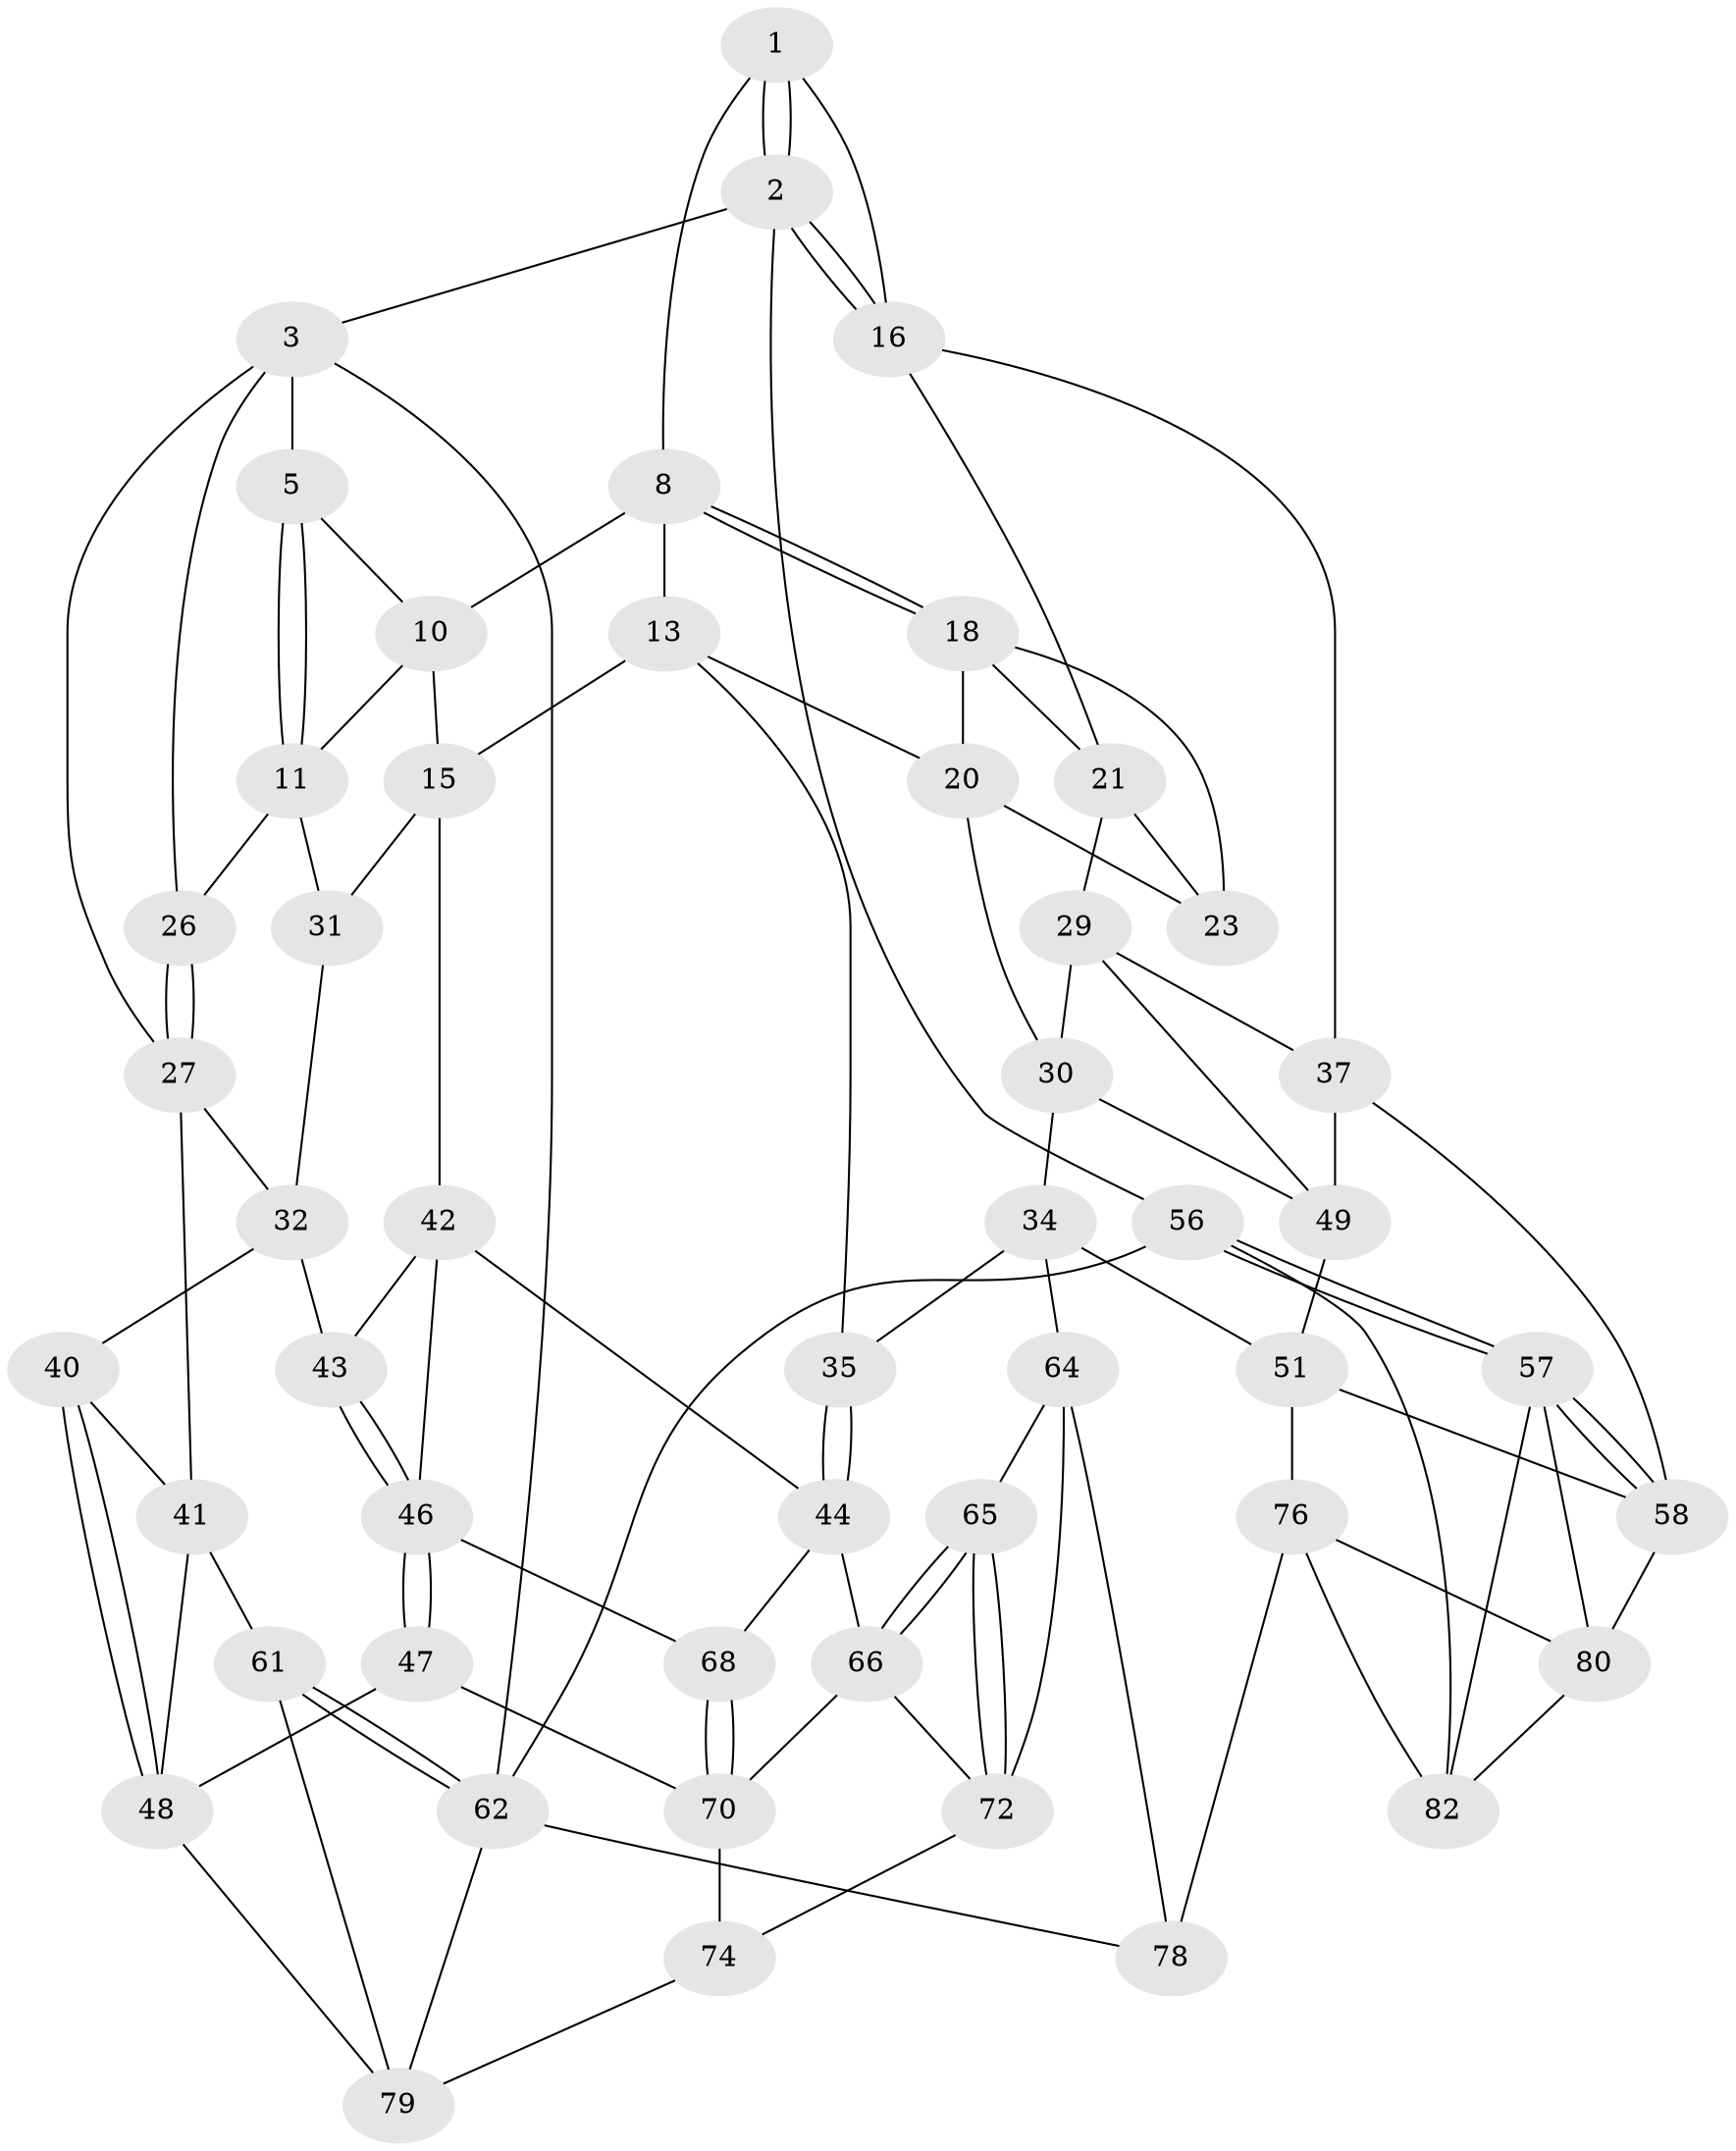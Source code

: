 // original degree distribution, {3: 0.023255813953488372, 6: 0.23255813953488372, 4: 0.2558139534883721, 5: 0.4883720930232558}
// Generated by graph-tools (version 1.1) at 2025/11/02/27/25 16:11:56]
// undirected, 50 vertices, 109 edges
graph export_dot {
graph [start="1"]
  node [color=gray90,style=filled];
  1 [pos="+0.778430441701792+0",super="+7"];
  2 [pos="+1+0"];
  3 [pos="+0+0",super="+4"];
  5 [pos="+0+0",super="+6"];
  8 [pos="+0.7553754587169854+0.06256215737186924",super="+9"];
  10 [pos="+0.45309557539339773+0",super="+12"];
  11 [pos="+0.3391506037365188+0.18664549834047559",super="+25"];
  13 [pos="+0.6136627168179654+0.19070096601957837",super="+14"];
  15 [pos="+0.3694921268947478+0.2107849842313721",super="+36"];
  16 [pos="+1+0.2017824360687727",super="+17"];
  18 [pos="+0.7551654537249765+0.0699280415549809",super="+19"];
  20 [pos="+0.6402847604682744+0.19625278756824344",super="+24"];
  21 [pos="+0.8913342225445224+0.18436833862683563",super="+22"];
  23 [pos="+0.7795945509683794+0.21259870213671286"];
  26 [pos="+0.11788574456230051+0.1505457513387787"];
  27 [pos="+0.022943059348585156+0.28146884479555917",super="+28"];
  29 [pos="+0.8155164258415113+0.28529627846564154",super="+38"];
  30 [pos="+0.73053161666155+0.35891661031035904",super="+33"];
  31 [pos="+0.1431198209323589+0.2947382866120878"];
  32 [pos="+0.07855331127018028+0.32119489118635675",super="+39"];
  34 [pos="+0.5751490557917903+0.47694126485361626",super="+53"];
  35 [pos="+0.5665860406148467+0.47509859535229165"];
  37 [pos="+1+0.26189132204513993",super="+54"];
  40 [pos="+0.053817305591068+0.4332776135185368"];
  41 [pos="+0+0.3521597676915031",super="+60"];
  42 [pos="+0.2554592005521811+0.40889624858229445",super="+45"];
  43 [pos="+0.1966749545457545+0.4398931020559481"];
  44 [pos="+0.43465431223755446+0.546826804891903",super="+67"];
  46 [pos="+0.11392914488610831+0.6729406410382236",super="+55"];
  47 [pos="+0.11354268959031363+0.6731734262839664"];
  48 [pos="+0.02500908462653963+0.6911893613663725",super="+63"];
  49 [pos="+0.7762164863727691+0.4137705387007377",super="+50"];
  51 [pos="+0.7669493138050698+0.6838003994321854",super="+52"];
  56 [pos="+1+1"];
  57 [pos="+1+0.7486568067813929",super="+83"];
  58 [pos="+1+0.6892379633240625",super="+59"];
  61 [pos="+0+0.8208838625762352"];
  62 [pos="+0+1",super="+85"];
  64 [pos="+0.6159644959493141+0.7468760371354922",super="+75"];
  65 [pos="+0.5075250802445356+0.7512499391324422"];
  66 [pos="+0.4290795390492586+0.6942612260291579",super="+69"];
  68 [pos="+0.18974977088923511+0.6728461108601175"];
  70 [pos="+0.3221502285062861+0.7694781828086795",super="+71"];
  72 [pos="+0.3959471505272332+0.9467505528661149",super="+73"];
  74 [pos="+0.2400166072358548+0.8918902145045626"];
  76 [pos="+0.7089098800264442+0.7525909361380863",super="+77"];
  78 [pos="+0.4652558057793391+1"];
  79 [pos="+0.15156926115054853+0.9440845842460378",super="+84"];
  80 [pos="+0.7546819390647884+0.8042147779298117",super="+81"];
  82 [pos="+0.7748957272663718+1",super="+86"];
  1 -- 2;
  1 -- 2;
  1 -- 8;
  1 -- 16;
  2 -- 3;
  2 -- 16;
  2 -- 16;
  2 -- 56;
  3 -- 62;
  3 -- 26;
  3 -- 5;
  3 -- 27;
  5 -- 11;
  5 -- 11;
  5 -- 10;
  8 -- 18;
  8 -- 18;
  8 -- 10;
  8 -- 13;
  10 -- 11;
  10 -- 15;
  11 -- 26;
  11 -- 31;
  13 -- 20;
  13 -- 35;
  13 -- 15;
  15 -- 42;
  15 -- 31;
  16 -- 37;
  16 -- 21;
  18 -- 21;
  18 -- 20;
  18 -- 23;
  20 -- 30;
  20 -- 23;
  21 -- 29;
  21 -- 23;
  26 -- 27;
  26 -- 27;
  27 -- 32;
  27 -- 41;
  29 -- 30;
  29 -- 49;
  29 -- 37;
  30 -- 49;
  30 -- 34;
  31 -- 32;
  32 -- 40;
  32 -- 43;
  34 -- 35;
  34 -- 64;
  34 -- 51;
  35 -- 44;
  35 -- 44;
  37 -- 49;
  37 -- 58;
  40 -- 41;
  40 -- 48;
  40 -- 48;
  41 -- 48;
  41 -- 61;
  42 -- 43;
  42 -- 44;
  42 -- 46;
  43 -- 46;
  43 -- 46;
  44 -- 66;
  44 -- 68;
  46 -- 47;
  46 -- 47;
  46 -- 68;
  47 -- 48;
  47 -- 70;
  48 -- 79;
  49 -- 51;
  51 -- 58;
  51 -- 76;
  56 -- 57;
  56 -- 57;
  56 -- 62;
  56 -- 82;
  57 -- 58;
  57 -- 58;
  57 -- 82;
  57 -- 80;
  58 -- 80;
  61 -- 62;
  61 -- 62;
  61 -- 79;
  62 -- 78;
  62 -- 79;
  64 -- 65;
  64 -- 72;
  64 -- 78;
  65 -- 66;
  65 -- 66;
  65 -- 72;
  65 -- 72;
  66 -- 72;
  66 -- 70;
  68 -- 70;
  68 -- 70;
  70 -- 74;
  72 -- 74;
  74 -- 79;
  76 -- 80;
  76 -- 82;
  76 -- 78;
  80 -- 82;
}
